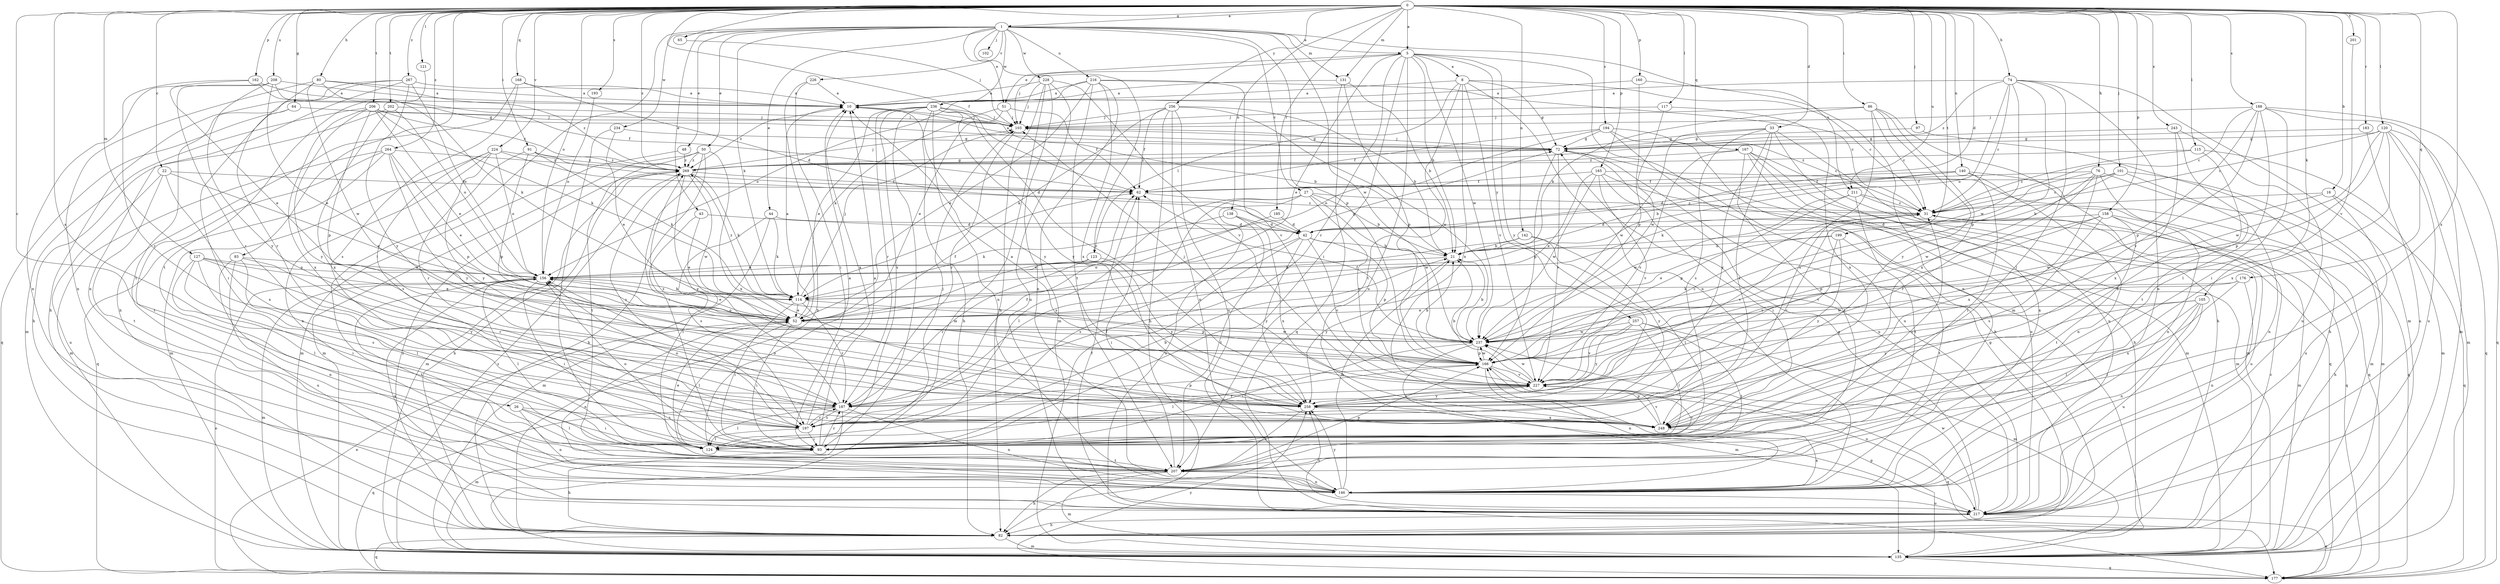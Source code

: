 strict digraph  {
0;
1;
5;
8;
10;
16;
21;
22;
26;
27;
31;
33;
42;
43;
44;
48;
50;
51;
52;
62;
64;
65;
72;
74;
76;
80;
82;
83;
86;
91;
93;
97;
101;
102;
103;
105;
114;
115;
117;
120;
121;
123;
124;
127;
131;
135;
138;
140;
142;
146;
156;
158;
160;
162;
165;
166;
167;
168;
176;
177;
183;
185;
187;
188;
193;
194;
197;
199;
201;
202;
206;
207;
208;
211;
216;
217;
224;
226;
227;
228;
234;
236;
237;
243;
248;
256;
257;
258;
264;
267;
269;
0 -> 1  [label=a];
0 -> 5  [label=a];
0 -> 16  [label=b];
0 -> 22  [label=c];
0 -> 26  [label=c];
0 -> 33  [label=d];
0 -> 42  [label=d];
0 -> 62  [label=f];
0 -> 64  [label=g];
0 -> 65  [label=g];
0 -> 74  [label=h];
0 -> 76  [label=h];
0 -> 80  [label=h];
0 -> 83  [label=i];
0 -> 86  [label=i];
0 -> 91  [label=i];
0 -> 97  [label=j];
0 -> 101  [label=j];
0 -> 105  [label=k];
0 -> 115  [label=l];
0 -> 117  [label=l];
0 -> 120  [label=l];
0 -> 121  [label=l];
0 -> 127  [label=m];
0 -> 131  [label=m];
0 -> 138  [label=n];
0 -> 140  [label=n];
0 -> 142  [label=n];
0 -> 156  [label=o];
0 -> 158  [label=p];
0 -> 160  [label=p];
0 -> 162  [label=p];
0 -> 165  [label=p];
0 -> 167  [label=q];
0 -> 168  [label=q];
0 -> 176  [label=q];
0 -> 183  [label=r];
0 -> 185  [label=r];
0 -> 188  [label=s];
0 -> 193  [label=s];
0 -> 194  [label=s];
0 -> 197  [label=s];
0 -> 199  [label=t];
0 -> 201  [label=t];
0 -> 202  [label=t];
0 -> 206  [label=t];
0 -> 208  [label=u];
0 -> 211  [label=u];
0 -> 224  [label=v];
0 -> 243  [label=x];
0 -> 248  [label=x];
0 -> 256  [label=y];
0 -> 264  [label=z];
0 -> 267  [label=z];
0 -> 269  [label=z];
1 -> 5  [label=a];
1 -> 27  [label=c];
1 -> 43  [label=e];
1 -> 44  [label=e];
1 -> 48  [label=e];
1 -> 50  [label=e];
1 -> 51  [label=e];
1 -> 102  [label=j];
1 -> 114  [label=k];
1 -> 123  [label=l];
1 -> 131  [label=m];
1 -> 166  [label=p];
1 -> 207  [label=t];
1 -> 211  [label=u];
1 -> 216  [label=u];
1 -> 226  [label=v];
1 -> 228  [label=w];
1 -> 234  [label=w];
1 -> 236  [label=w];
1 -> 237  [label=w];
5 -> 8  [label=a];
5 -> 21  [label=b];
5 -> 51  [label=e];
5 -> 52  [label=e];
5 -> 93  [label=i];
5 -> 103  [label=j];
5 -> 135  [label=m];
5 -> 187  [label=r];
5 -> 217  [label=u];
5 -> 237  [label=w];
5 -> 257  [label=y];
5 -> 258  [label=y];
8 -> 10  [label=a];
8 -> 31  [label=c];
8 -> 72  [label=g];
8 -> 123  [label=l];
8 -> 146  [label=n];
8 -> 207  [label=t];
8 -> 227  [label=v];
8 -> 248  [label=x];
10 -> 103  [label=j];
10 -> 258  [label=y];
10 -> 269  [label=z];
16 -> 31  [label=c];
16 -> 177  [label=q];
16 -> 217  [label=u];
16 -> 237  [label=w];
21 -> 156  [label=o];
21 -> 258  [label=y];
22 -> 52  [label=e];
22 -> 62  [label=f];
22 -> 207  [label=t];
22 -> 217  [label=u];
22 -> 248  [label=x];
26 -> 93  [label=i];
26 -> 124  [label=l];
26 -> 146  [label=n];
26 -> 197  [label=s];
27 -> 21  [label=b];
27 -> 31  [label=c];
27 -> 124  [label=l];
27 -> 197  [label=s];
27 -> 217  [label=u];
27 -> 227  [label=v];
27 -> 237  [label=w];
31 -> 42  [label=d];
31 -> 135  [label=m];
31 -> 227  [label=v];
33 -> 72  [label=g];
33 -> 146  [label=n];
33 -> 197  [label=s];
33 -> 217  [label=u];
33 -> 237  [label=w];
33 -> 248  [label=x];
33 -> 258  [label=y];
42 -> 21  [label=b];
42 -> 93  [label=i];
42 -> 166  [label=p];
42 -> 197  [label=s];
42 -> 227  [label=v];
42 -> 258  [label=y];
43 -> 42  [label=d];
43 -> 52  [label=e];
43 -> 197  [label=s];
44 -> 42  [label=d];
44 -> 114  [label=k];
44 -> 124  [label=l];
44 -> 135  [label=m];
48 -> 135  [label=m];
48 -> 269  [label=z];
50 -> 82  [label=h];
50 -> 93  [label=i];
50 -> 135  [label=m];
50 -> 207  [label=t];
50 -> 248  [label=x];
50 -> 269  [label=z];
51 -> 52  [label=e];
51 -> 62  [label=f];
51 -> 103  [label=j];
51 -> 114  [label=k];
52 -> 10  [label=a];
52 -> 62  [label=f];
52 -> 93  [label=i];
52 -> 124  [label=l];
52 -> 146  [label=n];
52 -> 237  [label=w];
62 -> 31  [label=c];
64 -> 93  [label=i];
64 -> 103  [label=j];
64 -> 177  [label=q];
65 -> 103  [label=j];
72 -> 10  [label=a];
72 -> 103  [label=j];
72 -> 135  [label=m];
72 -> 166  [label=p];
72 -> 217  [label=u];
72 -> 227  [label=v];
72 -> 269  [label=z];
74 -> 10  [label=a];
74 -> 31  [label=c];
74 -> 124  [label=l];
74 -> 135  [label=m];
74 -> 146  [label=n];
74 -> 156  [label=o];
74 -> 166  [label=p];
74 -> 237  [label=w];
74 -> 269  [label=z];
76 -> 62  [label=f];
76 -> 114  [label=k];
76 -> 135  [label=m];
76 -> 146  [label=n];
76 -> 187  [label=r];
76 -> 237  [label=w];
76 -> 248  [label=x];
80 -> 10  [label=a];
80 -> 114  [label=k];
80 -> 146  [label=n];
80 -> 187  [label=r];
80 -> 237  [label=w];
80 -> 269  [label=z];
82 -> 31  [label=c];
82 -> 72  [label=g];
82 -> 135  [label=m];
82 -> 177  [label=q];
82 -> 269  [label=z];
83 -> 124  [label=l];
83 -> 146  [label=n];
83 -> 156  [label=o];
83 -> 187  [label=r];
83 -> 217  [label=u];
86 -> 21  [label=b];
86 -> 31  [label=c];
86 -> 82  [label=h];
86 -> 103  [label=j];
86 -> 197  [label=s];
86 -> 248  [label=x];
86 -> 258  [label=y];
91 -> 62  [label=f];
91 -> 114  [label=k];
91 -> 166  [label=p];
91 -> 258  [label=y];
91 -> 269  [label=z];
93 -> 10  [label=a];
93 -> 31  [label=c];
93 -> 82  [label=h];
93 -> 156  [label=o];
93 -> 187  [label=r];
93 -> 227  [label=v];
97 -> 72  [label=g];
97 -> 82  [label=h];
101 -> 21  [label=b];
101 -> 31  [label=c];
101 -> 62  [label=f];
101 -> 135  [label=m];
101 -> 146  [label=n];
103 -> 72  [label=g];
103 -> 187  [label=r];
105 -> 52  [label=e];
105 -> 93  [label=i];
105 -> 124  [label=l];
105 -> 146  [label=n];
105 -> 217  [label=u];
105 -> 258  [label=y];
114 -> 52  [label=e];
114 -> 93  [label=i];
114 -> 103  [label=j];
114 -> 166  [label=p];
114 -> 187  [label=r];
114 -> 269  [label=z];
115 -> 31  [label=c];
115 -> 135  [label=m];
115 -> 248  [label=x];
115 -> 269  [label=z];
117 -> 103  [label=j];
117 -> 237  [label=w];
117 -> 248  [label=x];
120 -> 31  [label=c];
120 -> 72  [label=g];
120 -> 135  [label=m];
120 -> 166  [label=p];
120 -> 177  [label=q];
120 -> 217  [label=u];
120 -> 237  [label=w];
120 -> 248  [label=x];
121 -> 207  [label=t];
123 -> 156  [label=o];
123 -> 187  [label=r];
123 -> 258  [label=y];
124 -> 10  [label=a];
124 -> 52  [label=e];
124 -> 103  [label=j];
124 -> 207  [label=t];
127 -> 52  [label=e];
127 -> 93  [label=i];
127 -> 124  [label=l];
127 -> 156  [label=o];
127 -> 197  [label=s];
127 -> 258  [label=y];
131 -> 10  [label=a];
131 -> 21  [label=b];
131 -> 166  [label=p];
131 -> 177  [label=q];
135 -> 166  [label=p];
135 -> 177  [label=q];
135 -> 269  [label=z];
138 -> 42  [label=d];
138 -> 114  [label=k];
138 -> 207  [label=t];
138 -> 248  [label=x];
140 -> 21  [label=b];
140 -> 42  [label=d];
140 -> 62  [label=f];
140 -> 93  [label=i];
140 -> 146  [label=n];
140 -> 177  [label=q];
142 -> 21  [label=b];
142 -> 114  [label=k];
142 -> 124  [label=l];
142 -> 258  [label=y];
146 -> 21  [label=b];
146 -> 217  [label=u];
146 -> 258  [label=y];
156 -> 52  [label=e];
156 -> 72  [label=g];
156 -> 93  [label=i];
156 -> 114  [label=k];
156 -> 124  [label=l];
156 -> 135  [label=m];
156 -> 207  [label=t];
156 -> 217  [label=u];
158 -> 42  [label=d];
158 -> 82  [label=h];
158 -> 166  [label=p];
158 -> 197  [label=s];
158 -> 207  [label=t];
158 -> 217  [label=u];
158 -> 227  [label=v];
160 -> 10  [label=a];
160 -> 146  [label=n];
160 -> 166  [label=p];
162 -> 10  [label=a];
162 -> 52  [label=e];
162 -> 72  [label=g];
162 -> 187  [label=r];
165 -> 52  [label=e];
165 -> 62  [label=f];
165 -> 93  [label=i];
165 -> 135  [label=m];
165 -> 177  [label=q];
165 -> 227  [label=v];
165 -> 237  [label=w];
166 -> 21  [label=b];
166 -> 31  [label=c];
166 -> 124  [label=l];
166 -> 146  [label=n];
166 -> 217  [label=u];
166 -> 227  [label=v];
166 -> 237  [label=w];
167 -> 82  [label=h];
167 -> 135  [label=m];
167 -> 177  [label=q];
167 -> 207  [label=t];
167 -> 217  [label=u];
167 -> 227  [label=v];
167 -> 269  [label=z];
168 -> 10  [label=a];
168 -> 42  [label=d];
168 -> 82  [label=h];
168 -> 197  [label=s];
176 -> 114  [label=k];
176 -> 146  [label=n];
176 -> 237  [label=w];
176 -> 248  [label=x];
177 -> 52  [label=e];
177 -> 156  [label=o];
177 -> 258  [label=y];
183 -> 72  [label=g];
183 -> 217  [label=u];
185 -> 42  [label=d];
185 -> 52  [label=e];
187 -> 62  [label=f];
187 -> 124  [label=l];
187 -> 135  [label=m];
187 -> 146  [label=n];
187 -> 166  [label=p];
187 -> 177  [label=q];
187 -> 197  [label=s];
187 -> 269  [label=z];
188 -> 31  [label=c];
188 -> 93  [label=i];
188 -> 103  [label=j];
188 -> 124  [label=l];
188 -> 135  [label=m];
188 -> 166  [label=p];
188 -> 177  [label=q];
188 -> 227  [label=v];
193 -> 156  [label=o];
194 -> 31  [label=c];
194 -> 62  [label=f];
194 -> 72  [label=g];
194 -> 82  [label=h];
194 -> 156  [label=o];
194 -> 217  [label=u];
197 -> 10  [label=a];
197 -> 21  [label=b];
197 -> 93  [label=i];
197 -> 124  [label=l];
197 -> 156  [label=o];
197 -> 187  [label=r];
199 -> 21  [label=b];
199 -> 52  [label=e];
199 -> 207  [label=t];
199 -> 227  [label=v];
199 -> 258  [label=y];
201 -> 227  [label=v];
202 -> 82  [label=h];
202 -> 103  [label=j];
202 -> 156  [label=o];
202 -> 248  [label=x];
206 -> 52  [label=e];
206 -> 103  [label=j];
206 -> 114  [label=k];
206 -> 135  [label=m];
206 -> 166  [label=p];
206 -> 248  [label=x];
206 -> 258  [label=y];
206 -> 269  [label=z];
207 -> 62  [label=f];
207 -> 82  [label=h];
207 -> 135  [label=m];
207 -> 146  [label=n];
207 -> 166  [label=p];
208 -> 10  [label=a];
208 -> 52  [label=e];
208 -> 62  [label=f];
208 -> 146  [label=n];
208 -> 187  [label=r];
208 -> 258  [label=y];
211 -> 31  [label=c];
211 -> 166  [label=p];
211 -> 177  [label=q];
211 -> 207  [label=t];
211 -> 237  [label=w];
216 -> 10  [label=a];
216 -> 31  [label=c];
216 -> 52  [label=e];
216 -> 135  [label=m];
216 -> 156  [label=o];
216 -> 207  [label=t];
216 -> 227  [label=v];
216 -> 248  [label=x];
217 -> 62  [label=f];
217 -> 72  [label=g];
217 -> 82  [label=h];
217 -> 177  [label=q];
217 -> 237  [label=w];
217 -> 258  [label=y];
224 -> 42  [label=d];
224 -> 135  [label=m];
224 -> 146  [label=n];
224 -> 156  [label=o];
224 -> 187  [label=r];
224 -> 197  [label=s];
224 -> 269  [label=z];
226 -> 10  [label=a];
226 -> 82  [label=h];
226 -> 93  [label=i];
227 -> 21  [label=b];
227 -> 103  [label=j];
227 -> 177  [label=q];
227 -> 187  [label=r];
227 -> 237  [label=w];
227 -> 258  [label=y];
228 -> 10  [label=a];
228 -> 82  [label=h];
228 -> 103  [label=j];
228 -> 135  [label=m];
228 -> 146  [label=n];
228 -> 217  [label=u];
228 -> 227  [label=v];
234 -> 52  [label=e];
234 -> 72  [label=g];
234 -> 124  [label=l];
236 -> 21  [label=b];
236 -> 52  [label=e];
236 -> 82  [label=h];
236 -> 93  [label=i];
236 -> 103  [label=j];
236 -> 146  [label=n];
236 -> 187  [label=r];
236 -> 197  [label=s];
236 -> 227  [label=v];
236 -> 258  [label=y];
237 -> 21  [label=b];
237 -> 62  [label=f];
237 -> 93  [label=i];
237 -> 135  [label=m];
237 -> 156  [label=o];
237 -> 166  [label=p];
243 -> 72  [label=g];
243 -> 207  [label=t];
243 -> 217  [label=u];
243 -> 248  [label=x];
248 -> 146  [label=n];
248 -> 156  [label=o];
248 -> 166  [label=p];
248 -> 227  [label=v];
256 -> 21  [label=b];
256 -> 62  [label=f];
256 -> 82  [label=h];
256 -> 103  [label=j];
256 -> 114  [label=k];
256 -> 146  [label=n];
256 -> 217  [label=u];
256 -> 237  [label=w];
257 -> 124  [label=l];
257 -> 135  [label=m];
257 -> 207  [label=t];
257 -> 227  [label=v];
257 -> 237  [label=w];
257 -> 258  [label=y];
258 -> 10  [label=a];
258 -> 31  [label=c];
258 -> 207  [label=t];
258 -> 227  [label=v];
258 -> 248  [label=x];
264 -> 52  [label=e];
264 -> 135  [label=m];
264 -> 166  [label=p];
264 -> 177  [label=q];
264 -> 207  [label=t];
264 -> 258  [label=y];
264 -> 269  [label=z];
267 -> 10  [label=a];
267 -> 82  [label=h];
267 -> 146  [label=n];
267 -> 156  [label=o];
267 -> 207  [label=t];
267 -> 258  [label=y];
269 -> 62  [label=f];
269 -> 72  [label=g];
269 -> 82  [label=h];
269 -> 103  [label=j];
269 -> 114  [label=k];
269 -> 135  [label=m];
269 -> 197  [label=s];
269 -> 237  [label=w];
269 -> 258  [label=y];
}
